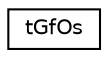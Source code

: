 digraph "Graphical Class Hierarchy"
{
  edge [fontname="Helvetica",fontsize="10",labelfontname="Helvetica",labelfontsize="10"];
  node [fontname="Helvetica",fontsize="10",shape=record];
  rankdir="LR";
  Node1 [label="tGfOs",height=0.2,width=0.4,color="black", fillcolor="white", style="filled",URL="$structt_gf_os.html"];
}

